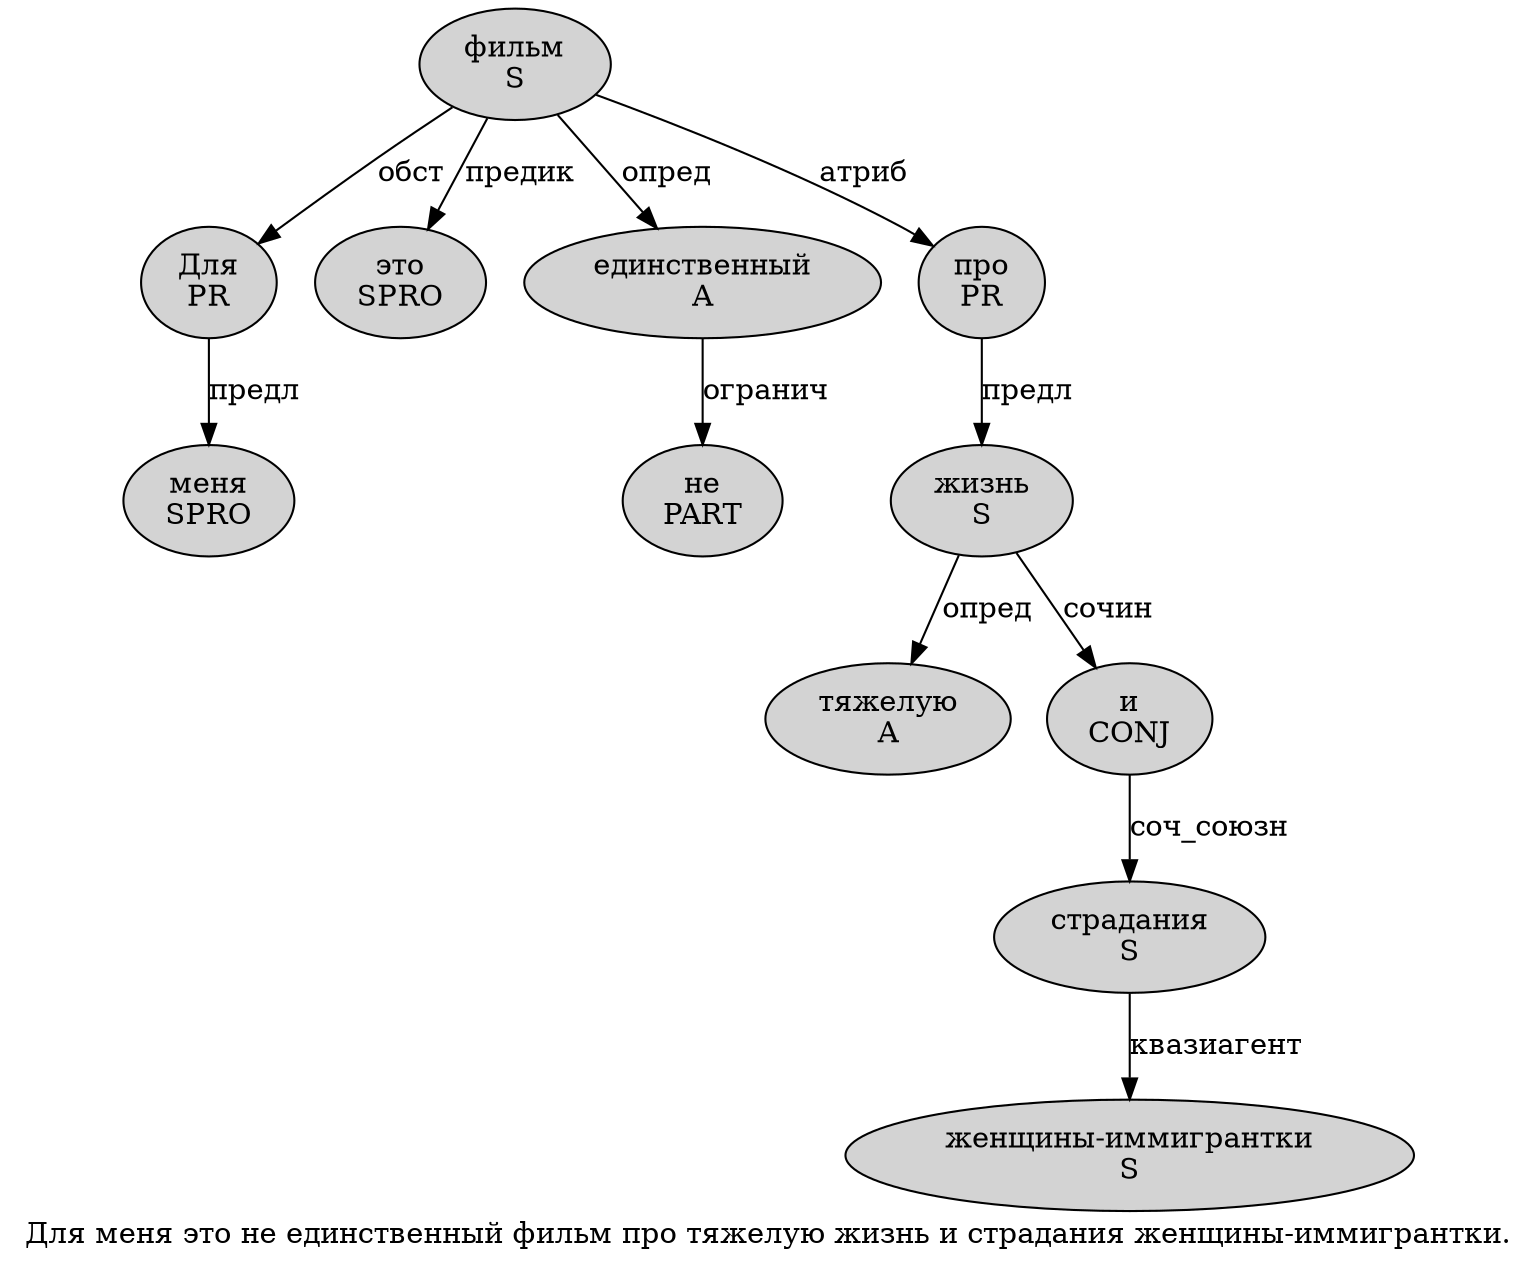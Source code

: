 digraph SENTENCE_1858 {
	graph [label="Для меня это не единственный фильм про тяжелую жизнь и страдания женщины-иммигрантки."]
	node [style=filled]
		0 [label="Для
PR" color="" fillcolor=lightgray penwidth=1 shape=ellipse]
		1 [label="меня
SPRO" color="" fillcolor=lightgray penwidth=1 shape=ellipse]
		2 [label="это
SPRO" color="" fillcolor=lightgray penwidth=1 shape=ellipse]
		3 [label="не
PART" color="" fillcolor=lightgray penwidth=1 shape=ellipse]
		4 [label="единственный
A" color="" fillcolor=lightgray penwidth=1 shape=ellipse]
		5 [label="фильм
S" color="" fillcolor=lightgray penwidth=1 shape=ellipse]
		6 [label="про
PR" color="" fillcolor=lightgray penwidth=1 shape=ellipse]
		7 [label="тяжелую
A" color="" fillcolor=lightgray penwidth=1 shape=ellipse]
		8 [label="жизнь
S" color="" fillcolor=lightgray penwidth=1 shape=ellipse]
		9 [label="и
CONJ" color="" fillcolor=lightgray penwidth=1 shape=ellipse]
		10 [label="страдания
S" color="" fillcolor=lightgray penwidth=1 shape=ellipse]
		11 [label="женщины-иммигрантки
S" color="" fillcolor=lightgray penwidth=1 shape=ellipse]
			5 -> 0 [label="обст"]
			5 -> 2 [label="предик"]
			5 -> 4 [label="опред"]
			5 -> 6 [label="атриб"]
			8 -> 7 [label="опред"]
			8 -> 9 [label="сочин"]
			10 -> 11 [label="квазиагент"]
			4 -> 3 [label="огранич"]
			6 -> 8 [label="предл"]
			0 -> 1 [label="предл"]
			9 -> 10 [label="соч_союзн"]
}